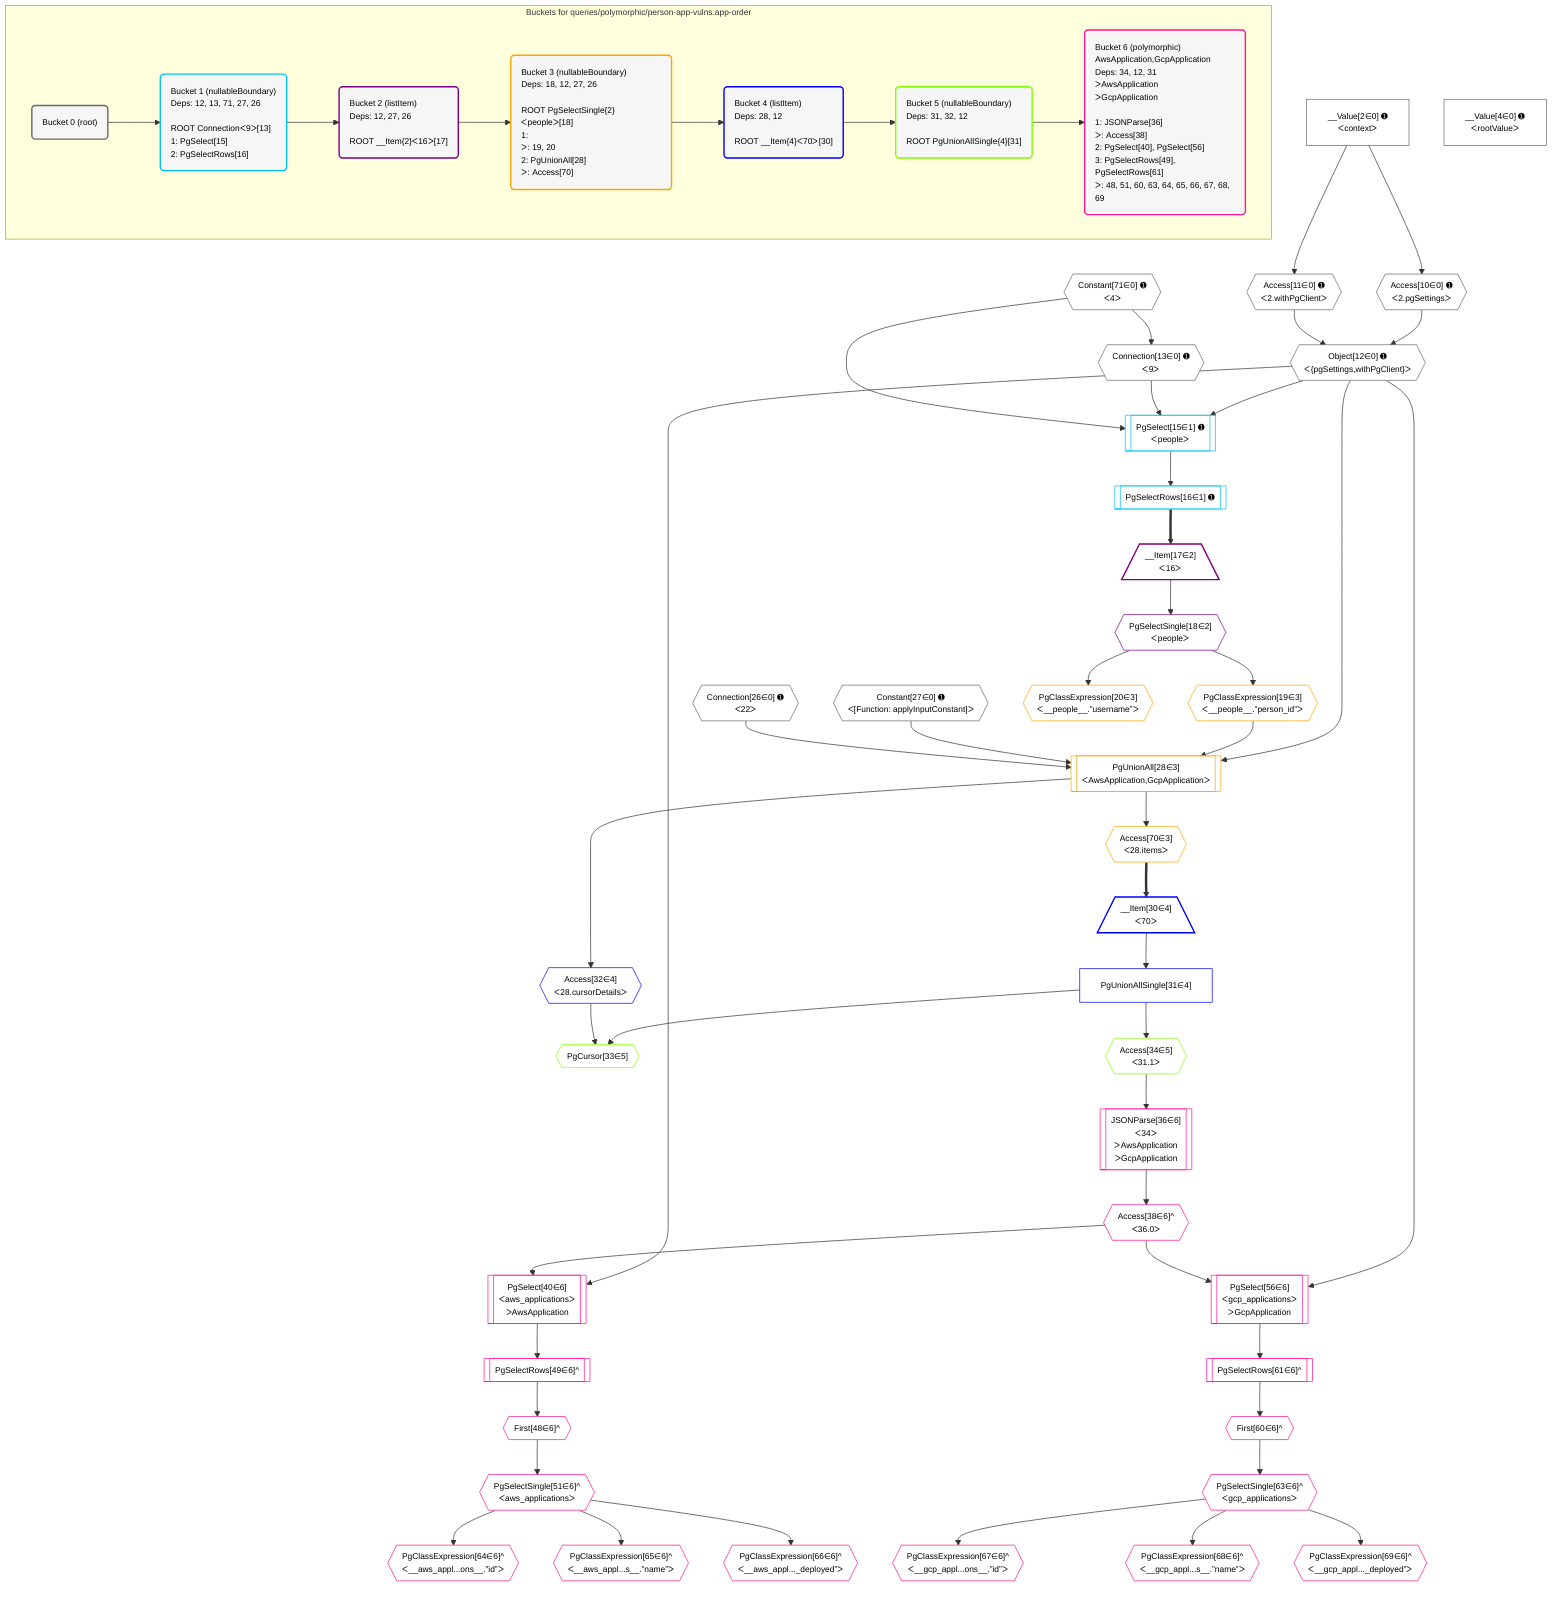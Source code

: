 %%{init: {'themeVariables': { 'fontSize': '12px'}}}%%
graph TD
    classDef path fill:#eee,stroke:#000,color:#000
    classDef plan fill:#fff,stroke-width:1px,color:#000
    classDef itemplan fill:#fff,stroke-width:2px,color:#000
    classDef unbatchedplan fill:#dff,stroke-width:1px,color:#000
    classDef sideeffectplan fill:#fcc,stroke-width:2px,color:#000
    classDef bucket fill:#f6f6f6,color:#000,stroke-width:2px,text-align:left

    subgraph "Buckets for queries/polymorphic/person-app-vulns.app-order"
    Bucket0("Bucket 0 (root)"):::bucket
    Bucket1("Bucket 1 (nullableBoundary)<br />Deps: 12, 13, 71, 27, 26<br /><br />ROOT Connectionᐸ9ᐳ[13]<br />1: PgSelect[15]<br />2: PgSelectRows[16]"):::bucket
    Bucket2("Bucket 2 (listItem)<br />Deps: 12, 27, 26<br /><br />ROOT __Item{2}ᐸ16ᐳ[17]"):::bucket
    Bucket3("Bucket 3 (nullableBoundary)<br />Deps: 18, 12, 27, 26<br /><br />ROOT PgSelectSingle{2}ᐸpeopleᐳ[18]<br />1: <br />ᐳ: 19, 20<br />2: PgUnionAll[28]<br />ᐳ: Access[70]"):::bucket
    Bucket4("Bucket 4 (listItem)<br />Deps: 28, 12<br /><br />ROOT __Item{4}ᐸ70ᐳ[30]"):::bucket
    Bucket5("Bucket 5 (nullableBoundary)<br />Deps: 31, 32, 12<br /><br />ROOT PgUnionAllSingle{4}[31]"):::bucket
    Bucket6("Bucket 6 (polymorphic)<br />AwsApplication,GcpApplication<br />Deps: 34, 12, 31<br />ᐳAwsApplication<br />ᐳGcpApplication<br /><br />1: JSONParse[36]<br />ᐳ: Access[38]<br />2: PgSelect[40], PgSelect[56]<br />3: PgSelectRows[49], PgSelectRows[61]<br />ᐳ: 48, 51, 60, 63, 64, 65, 66, 67, 68, 69"):::bucket
    end
    Bucket0 --> Bucket1
    Bucket1 --> Bucket2
    Bucket2 --> Bucket3
    Bucket3 --> Bucket4
    Bucket4 --> Bucket5
    Bucket5 --> Bucket6

    %% plan dependencies
    Object12{{"Object[12∈0] ➊<br />ᐸ{pgSettings,withPgClient}ᐳ"}}:::plan
    Access10{{"Access[10∈0] ➊<br />ᐸ2.pgSettingsᐳ"}}:::plan
    Access11{{"Access[11∈0] ➊<br />ᐸ2.withPgClientᐳ"}}:::plan
    Access10 & Access11 --> Object12
    __Value2["__Value[2∈0] ➊<br />ᐸcontextᐳ"]:::plan
    __Value2 --> Access10
    __Value2 --> Access11
    Connection13{{"Connection[13∈0] ➊<br />ᐸ9ᐳ"}}:::plan
    Constant71{{"Constant[71∈0] ➊<br />ᐸ4ᐳ"}}:::plan
    Constant71 --> Connection13
    __Value4["__Value[4∈0] ➊<br />ᐸrootValueᐳ"]:::plan
    Connection26{{"Connection[26∈0] ➊<br />ᐸ22ᐳ"}}:::plan
    Constant27{{"Constant[27∈0] ➊<br />ᐸ[Function: applyInputConstant]ᐳ"}}:::plan
    PgSelect15[["PgSelect[15∈1] ➊<br />ᐸpeopleᐳ"]]:::plan
    Object12 & Connection13 & Constant71 --> PgSelect15
    PgSelectRows16[["PgSelectRows[16∈1] ➊"]]:::plan
    PgSelect15 --> PgSelectRows16
    __Item17[/"__Item[17∈2]<br />ᐸ16ᐳ"\]:::itemplan
    PgSelectRows16 ==> __Item17
    PgSelectSingle18{{"PgSelectSingle[18∈2]<br />ᐸpeopleᐳ"}}:::plan
    __Item17 --> PgSelectSingle18
    PgUnionAll28[["PgUnionAll[28∈3]<br />ᐸAwsApplication,GcpApplicationᐳ"]]:::plan
    PgClassExpression19{{"PgClassExpression[19∈3]<br />ᐸ__people__.”person_id”ᐳ"}}:::plan
    Object12 & PgClassExpression19 & Constant27 & Connection26 --> PgUnionAll28
    PgSelectSingle18 --> PgClassExpression19
    PgClassExpression20{{"PgClassExpression[20∈3]<br />ᐸ__people__.”username”ᐳ"}}:::plan
    PgSelectSingle18 --> PgClassExpression20
    Access70{{"Access[70∈3]<br />ᐸ28.itemsᐳ"}}:::plan
    PgUnionAll28 --> Access70
    __Item30[/"__Item[30∈4]<br />ᐸ70ᐳ"\]:::itemplan
    Access70 ==> __Item30
    PgUnionAllSingle31["PgUnionAllSingle[31∈4]"]:::plan
    __Item30 --> PgUnionAllSingle31
    Access32{{"Access[32∈4]<br />ᐸ28.cursorDetailsᐳ"}}:::plan
    PgUnionAll28 --> Access32
    PgCursor33{{"PgCursor[33∈5]"}}:::plan
    PgUnionAllSingle31 & Access32 --> PgCursor33
    Access34{{"Access[34∈5]<br />ᐸ31.1ᐳ"}}:::plan
    PgUnionAllSingle31 --> Access34
    PgSelect40[["PgSelect[40∈6]<br />ᐸaws_applicationsᐳ<br />ᐳAwsApplication"]]:::plan
    Access38{{"Access[38∈6]^<br />ᐸ36.0ᐳ"}}:::plan
    Object12 & Access38 --> PgSelect40
    PgSelect56[["PgSelect[56∈6]<br />ᐸgcp_applicationsᐳ<br />ᐳGcpApplication"]]:::plan
    Object12 & Access38 --> PgSelect56
    JSONParse36[["JSONParse[36∈6]<br />ᐸ34ᐳ<br />ᐳAwsApplication<br />ᐳGcpApplication"]]:::plan
    Access34 --> JSONParse36
    JSONParse36 --> Access38
    First48{{"First[48∈6]^"}}:::plan
    PgSelectRows49[["PgSelectRows[49∈6]^"]]:::plan
    PgSelectRows49 --> First48
    PgSelect40 --> PgSelectRows49
    PgSelectSingle51{{"PgSelectSingle[51∈6]^<br />ᐸaws_applicationsᐳ"}}:::plan
    First48 --> PgSelectSingle51
    First60{{"First[60∈6]^"}}:::plan
    PgSelectRows61[["PgSelectRows[61∈6]^"]]:::plan
    PgSelectRows61 --> First60
    PgSelect56 --> PgSelectRows61
    PgSelectSingle63{{"PgSelectSingle[63∈6]^<br />ᐸgcp_applicationsᐳ"}}:::plan
    First60 --> PgSelectSingle63
    PgClassExpression64{{"PgClassExpression[64∈6]^<br />ᐸ__aws_appl...ons__.”id”ᐳ"}}:::plan
    PgSelectSingle51 --> PgClassExpression64
    PgClassExpression65{{"PgClassExpression[65∈6]^<br />ᐸ__aws_appl...s__.”name”ᐳ"}}:::plan
    PgSelectSingle51 --> PgClassExpression65
    PgClassExpression66{{"PgClassExpression[66∈6]^<br />ᐸ__aws_appl..._deployed”ᐳ"}}:::plan
    PgSelectSingle51 --> PgClassExpression66
    PgClassExpression67{{"PgClassExpression[67∈6]^<br />ᐸ__gcp_appl...ons__.”id”ᐳ"}}:::plan
    PgSelectSingle63 --> PgClassExpression67
    PgClassExpression68{{"PgClassExpression[68∈6]^<br />ᐸ__gcp_appl...s__.”name”ᐳ"}}:::plan
    PgSelectSingle63 --> PgClassExpression68
    PgClassExpression69{{"PgClassExpression[69∈6]^<br />ᐸ__gcp_appl..._deployed”ᐳ"}}:::plan
    PgSelectSingle63 --> PgClassExpression69

    %% define steps
    classDef bucket0 stroke:#696969
    class Bucket0,__Value2,__Value4,Access10,Access11,Object12,Connection13,Connection26,Constant27,Constant71 bucket0
    classDef bucket1 stroke:#00bfff
    class Bucket1,PgSelect15,PgSelectRows16 bucket1
    classDef bucket2 stroke:#7f007f
    class Bucket2,__Item17,PgSelectSingle18 bucket2
    classDef bucket3 stroke:#ffa500
    class Bucket3,PgClassExpression19,PgClassExpression20,PgUnionAll28,Access70 bucket3
    classDef bucket4 stroke:#0000ff
    class Bucket4,__Item30,PgUnionAllSingle31,Access32 bucket4
    classDef bucket5 stroke:#7fff00
    class Bucket5,PgCursor33,Access34 bucket5
    classDef bucket6 stroke:#ff1493
    class Bucket6,JSONParse36,Access38,PgSelect40,First48,PgSelectRows49,PgSelectSingle51,PgSelect56,First60,PgSelectRows61,PgSelectSingle63,PgClassExpression64,PgClassExpression65,PgClassExpression66,PgClassExpression67,PgClassExpression68,PgClassExpression69 bucket6